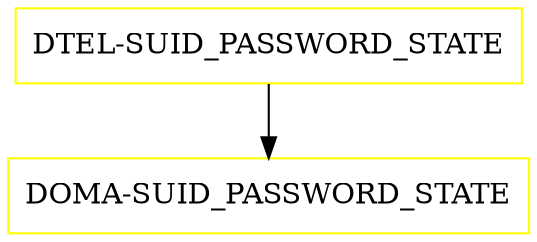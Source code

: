 digraph G {
  "DTEL-SUID_PASSWORD_STATE" [shape=box,color=yellow];
  "DOMA-SUID_PASSWORD_STATE" [shape=box,color=yellow,URL="./DOMA_SUID_PASSWORD_STATE.html"];
  "DTEL-SUID_PASSWORD_STATE" -> "DOMA-SUID_PASSWORD_STATE";
}
